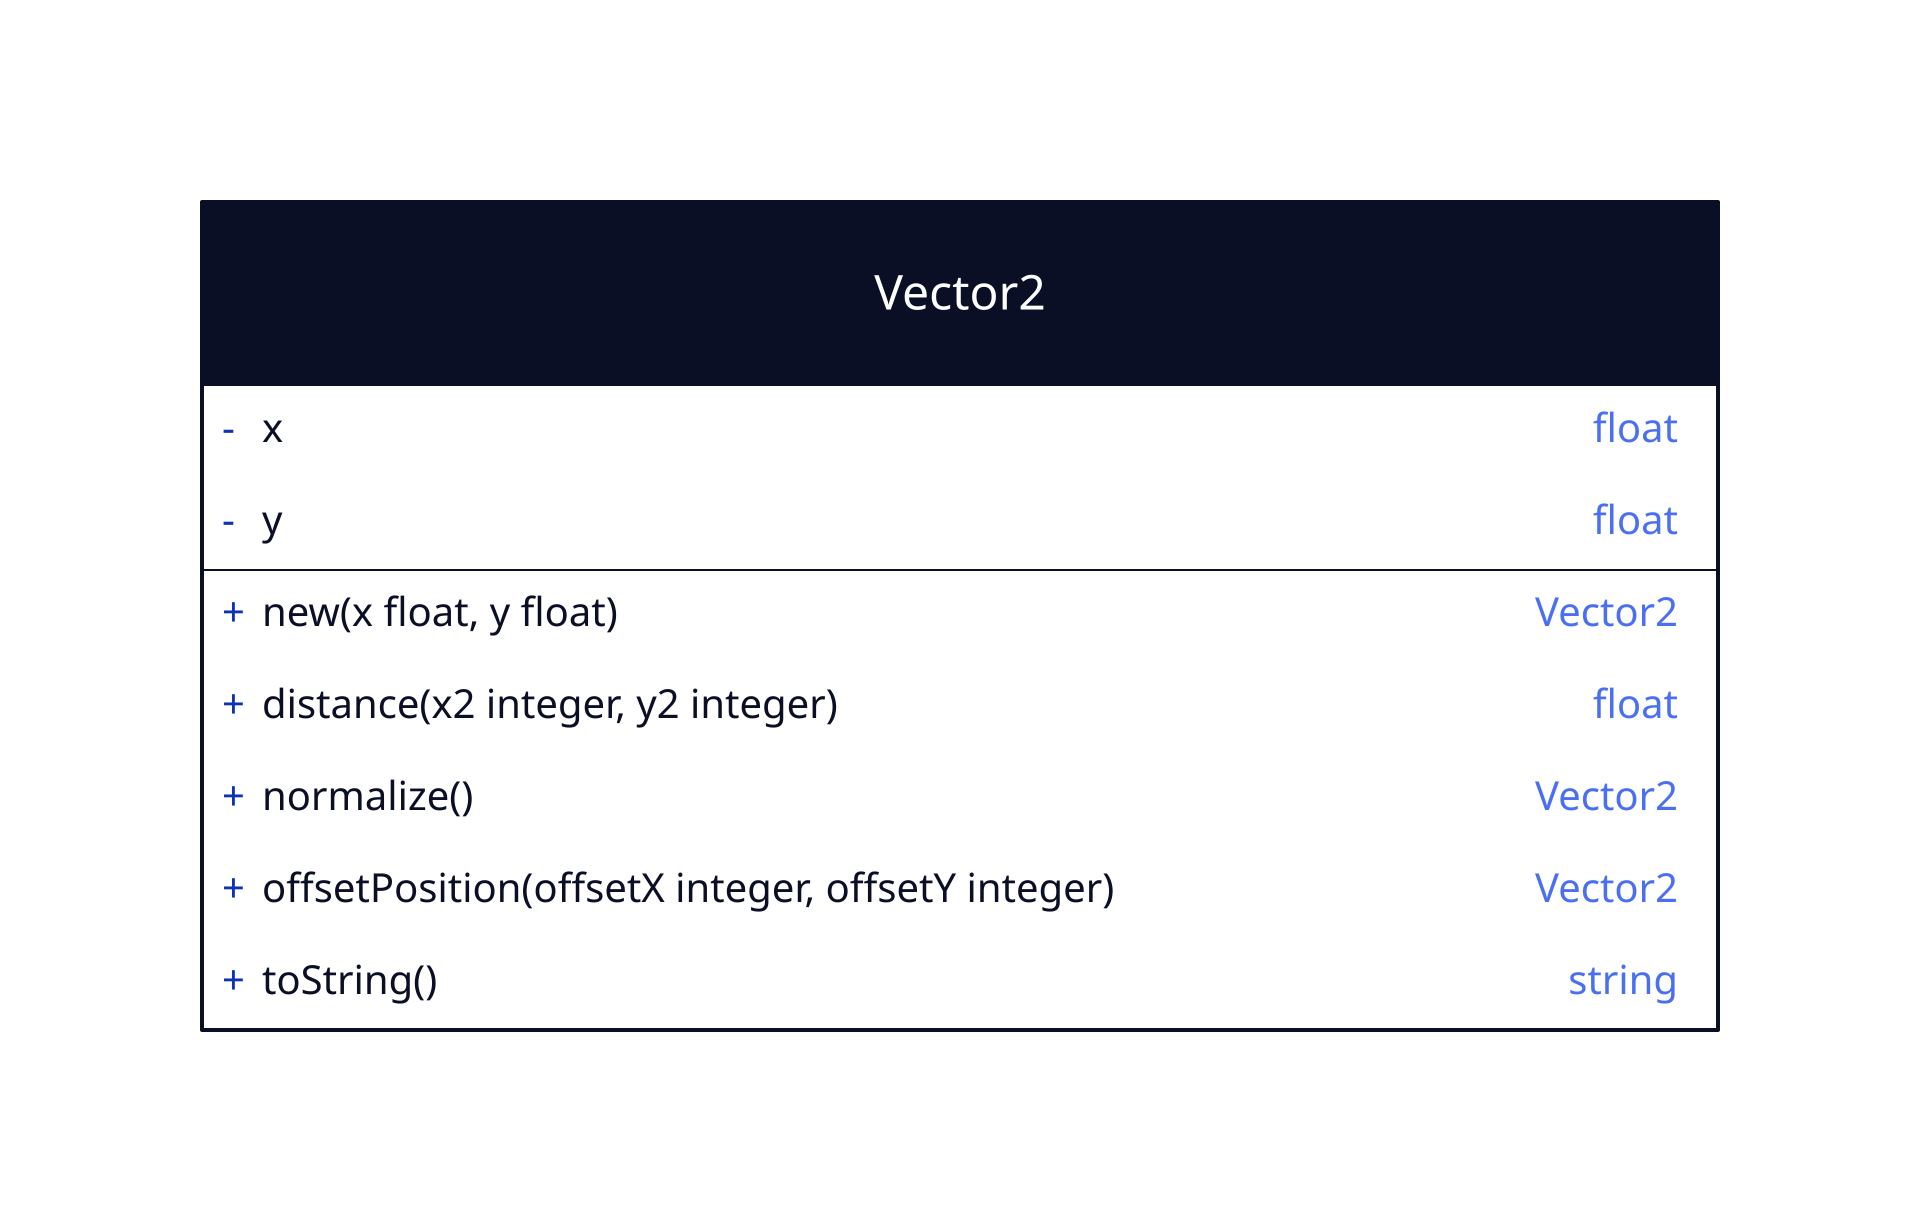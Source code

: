 Vector2: {
  shape: class

  +new(x float, y float): Vector2

  -x: float
  -y: float

  +distance(x2 integer, y2 integer): float
  +normalize(): Vector2

  +offsetPosition(offsetX integer, offsetY integer): Vector2

  +toString(): string
}
